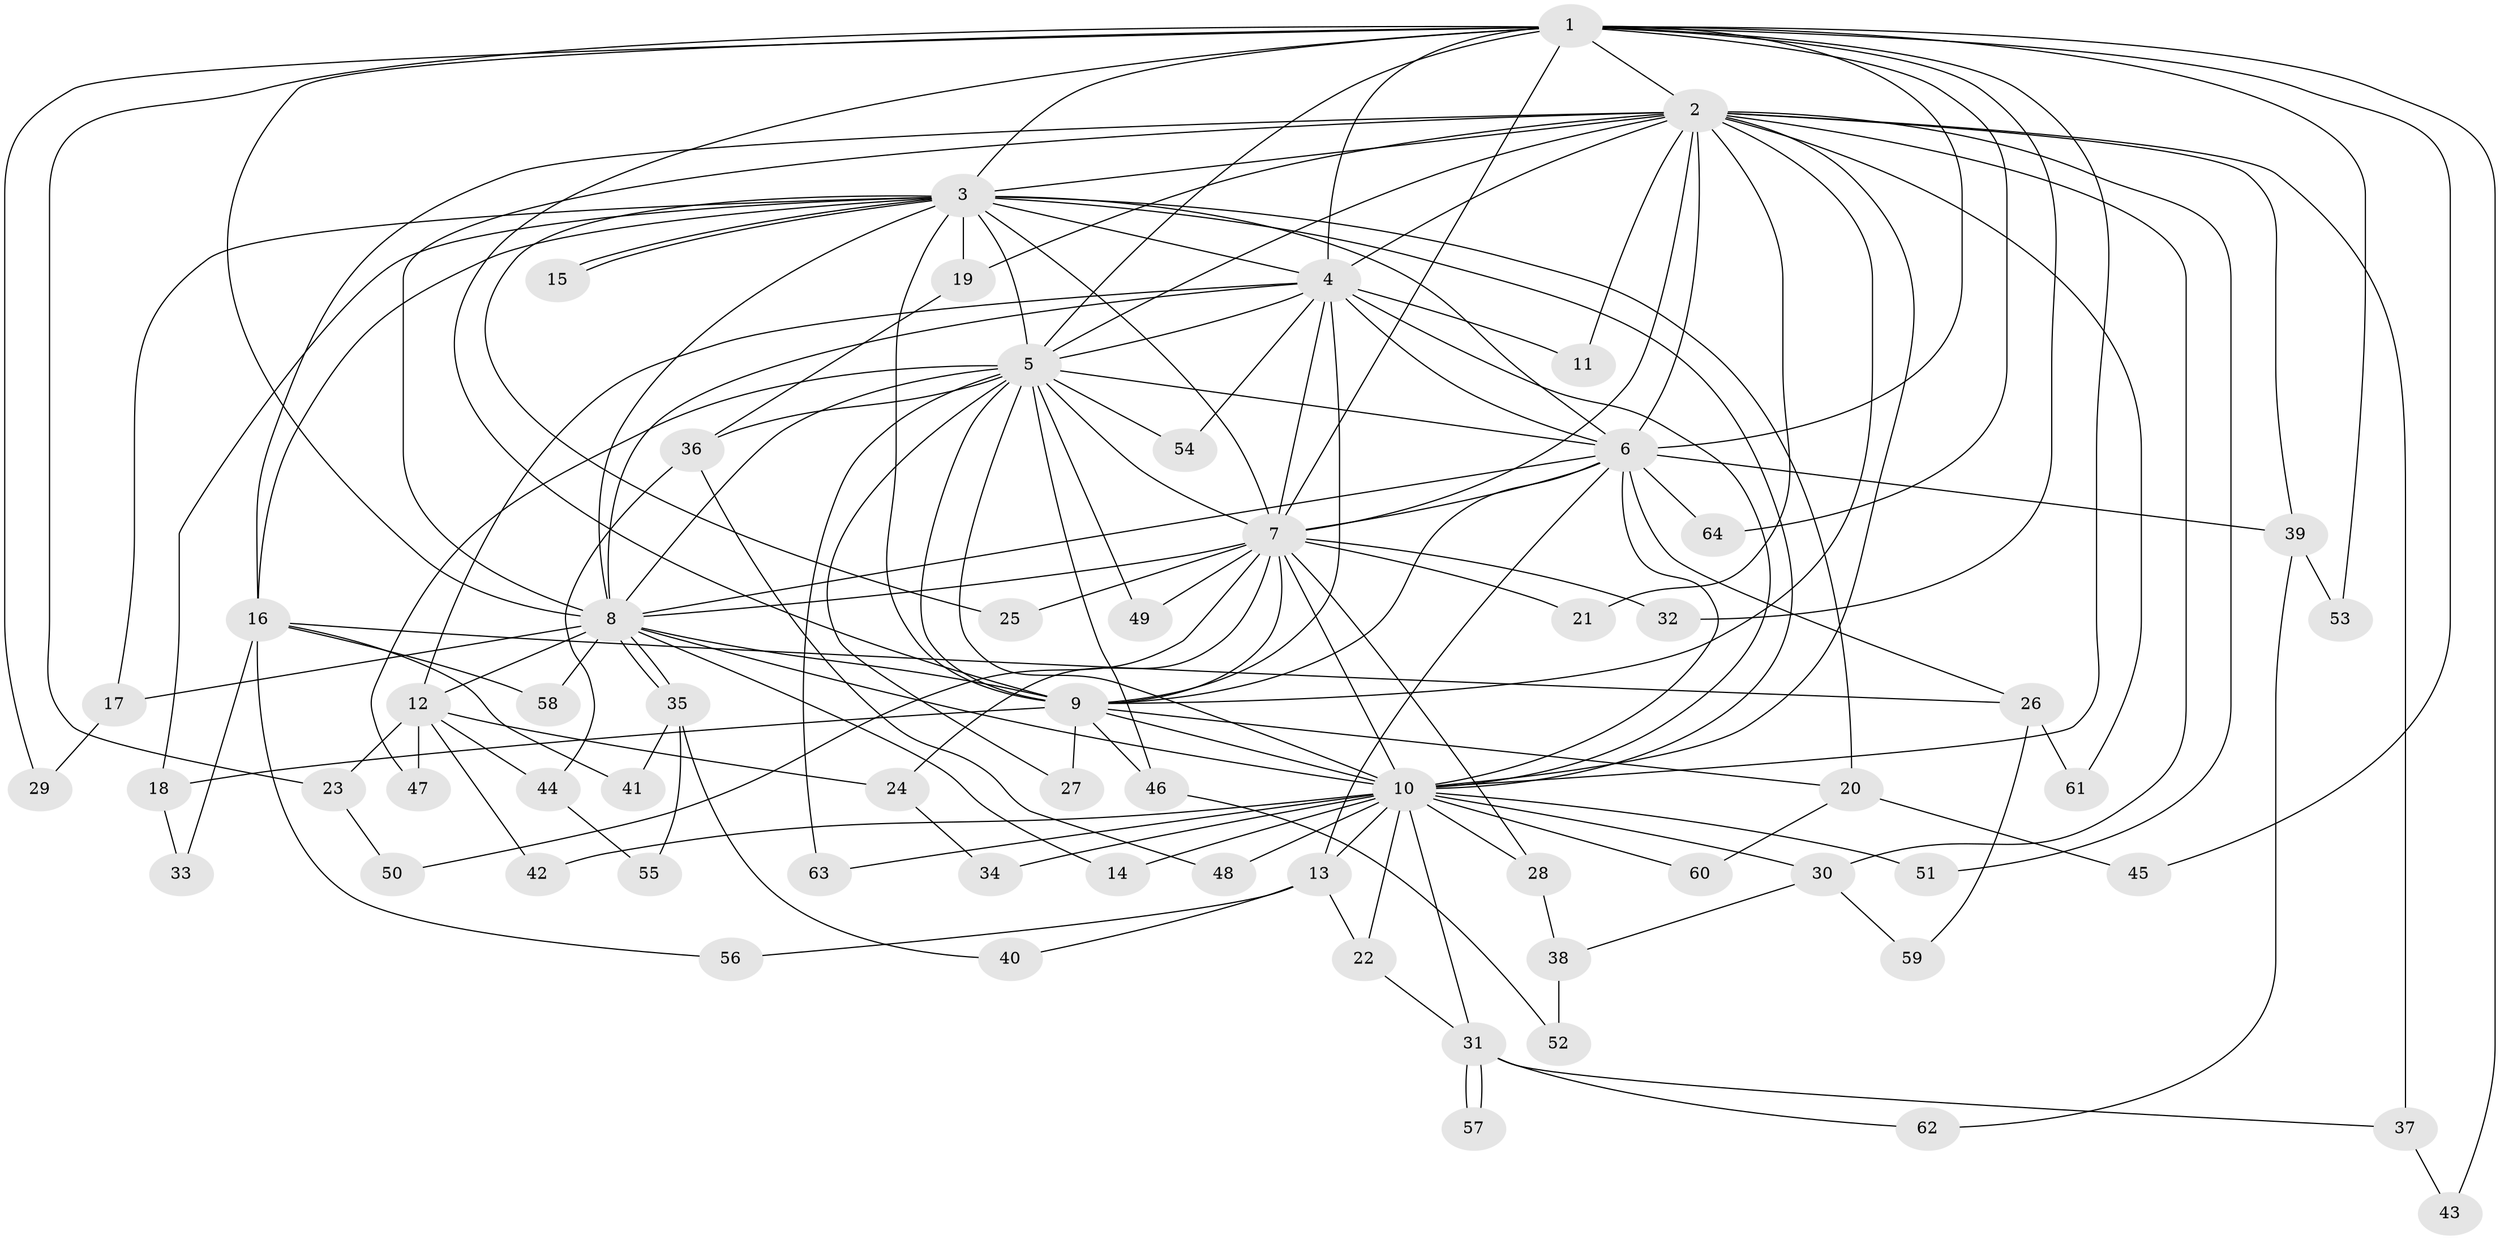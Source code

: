 // Generated by graph-tools (version 1.1) at 2025/34/03/09/25 02:34:36]
// undirected, 64 vertices, 153 edges
graph export_dot {
graph [start="1"]
  node [color=gray90,style=filled];
  1;
  2;
  3;
  4;
  5;
  6;
  7;
  8;
  9;
  10;
  11;
  12;
  13;
  14;
  15;
  16;
  17;
  18;
  19;
  20;
  21;
  22;
  23;
  24;
  25;
  26;
  27;
  28;
  29;
  30;
  31;
  32;
  33;
  34;
  35;
  36;
  37;
  38;
  39;
  40;
  41;
  42;
  43;
  44;
  45;
  46;
  47;
  48;
  49;
  50;
  51;
  52;
  53;
  54;
  55;
  56;
  57;
  58;
  59;
  60;
  61;
  62;
  63;
  64;
  1 -- 2;
  1 -- 3;
  1 -- 4;
  1 -- 5;
  1 -- 6;
  1 -- 7;
  1 -- 8;
  1 -- 9;
  1 -- 10;
  1 -- 23;
  1 -- 29;
  1 -- 32;
  1 -- 43;
  1 -- 45;
  1 -- 53;
  1 -- 64;
  2 -- 3;
  2 -- 4;
  2 -- 5;
  2 -- 6;
  2 -- 7;
  2 -- 8;
  2 -- 9;
  2 -- 10;
  2 -- 11;
  2 -- 16;
  2 -- 19;
  2 -- 21;
  2 -- 30;
  2 -- 37;
  2 -- 39;
  2 -- 51;
  2 -- 61;
  3 -- 4;
  3 -- 5;
  3 -- 6;
  3 -- 7;
  3 -- 8;
  3 -- 9;
  3 -- 10;
  3 -- 15;
  3 -- 15;
  3 -- 16;
  3 -- 17;
  3 -- 18;
  3 -- 19;
  3 -- 20;
  3 -- 25;
  4 -- 5;
  4 -- 6;
  4 -- 7;
  4 -- 8;
  4 -- 9;
  4 -- 10;
  4 -- 11;
  4 -- 12;
  4 -- 54;
  5 -- 6;
  5 -- 7;
  5 -- 8;
  5 -- 9;
  5 -- 10;
  5 -- 27;
  5 -- 36;
  5 -- 46;
  5 -- 47;
  5 -- 49;
  5 -- 54;
  5 -- 63;
  6 -- 7;
  6 -- 8;
  6 -- 9;
  6 -- 10;
  6 -- 13;
  6 -- 26;
  6 -- 39;
  6 -- 64;
  7 -- 8;
  7 -- 9;
  7 -- 10;
  7 -- 21;
  7 -- 24;
  7 -- 25;
  7 -- 28;
  7 -- 32;
  7 -- 49;
  7 -- 50;
  8 -- 9;
  8 -- 10;
  8 -- 12;
  8 -- 14;
  8 -- 17;
  8 -- 35;
  8 -- 35;
  8 -- 58;
  9 -- 10;
  9 -- 18;
  9 -- 20;
  9 -- 27;
  9 -- 46;
  10 -- 13;
  10 -- 14;
  10 -- 22;
  10 -- 28;
  10 -- 30;
  10 -- 31;
  10 -- 34;
  10 -- 42;
  10 -- 48;
  10 -- 51;
  10 -- 60;
  10 -- 63;
  12 -- 23;
  12 -- 24;
  12 -- 42;
  12 -- 44;
  12 -- 47;
  13 -- 22;
  13 -- 40;
  13 -- 56;
  16 -- 26;
  16 -- 33;
  16 -- 41;
  16 -- 56;
  16 -- 58;
  17 -- 29;
  18 -- 33;
  19 -- 36;
  20 -- 45;
  20 -- 60;
  22 -- 31;
  23 -- 50;
  24 -- 34;
  26 -- 59;
  26 -- 61;
  28 -- 38;
  30 -- 38;
  30 -- 59;
  31 -- 37;
  31 -- 57;
  31 -- 57;
  31 -- 62;
  35 -- 40;
  35 -- 41;
  35 -- 55;
  36 -- 44;
  36 -- 48;
  37 -- 43;
  38 -- 52;
  39 -- 53;
  39 -- 62;
  44 -- 55;
  46 -- 52;
}
